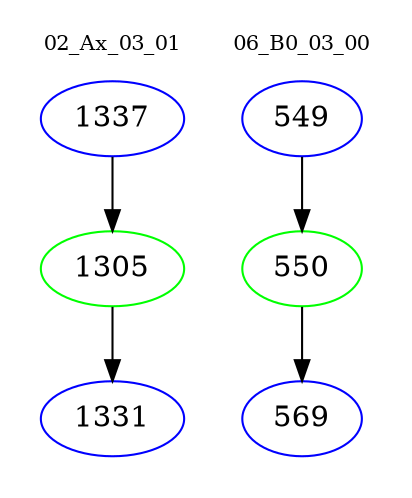 digraph{
subgraph cluster_0 {
color = white
label = "02_Ax_03_01";
fontsize=10;
T0_1337 [label="1337", color="blue"]
T0_1337 -> T0_1305 [color="black"]
T0_1305 [label="1305", color="green"]
T0_1305 -> T0_1331 [color="black"]
T0_1331 [label="1331", color="blue"]
}
subgraph cluster_1 {
color = white
label = "06_B0_03_00";
fontsize=10;
T1_549 [label="549", color="blue"]
T1_549 -> T1_550 [color="black"]
T1_550 [label="550", color="green"]
T1_550 -> T1_569 [color="black"]
T1_569 [label="569", color="blue"]
}
}
